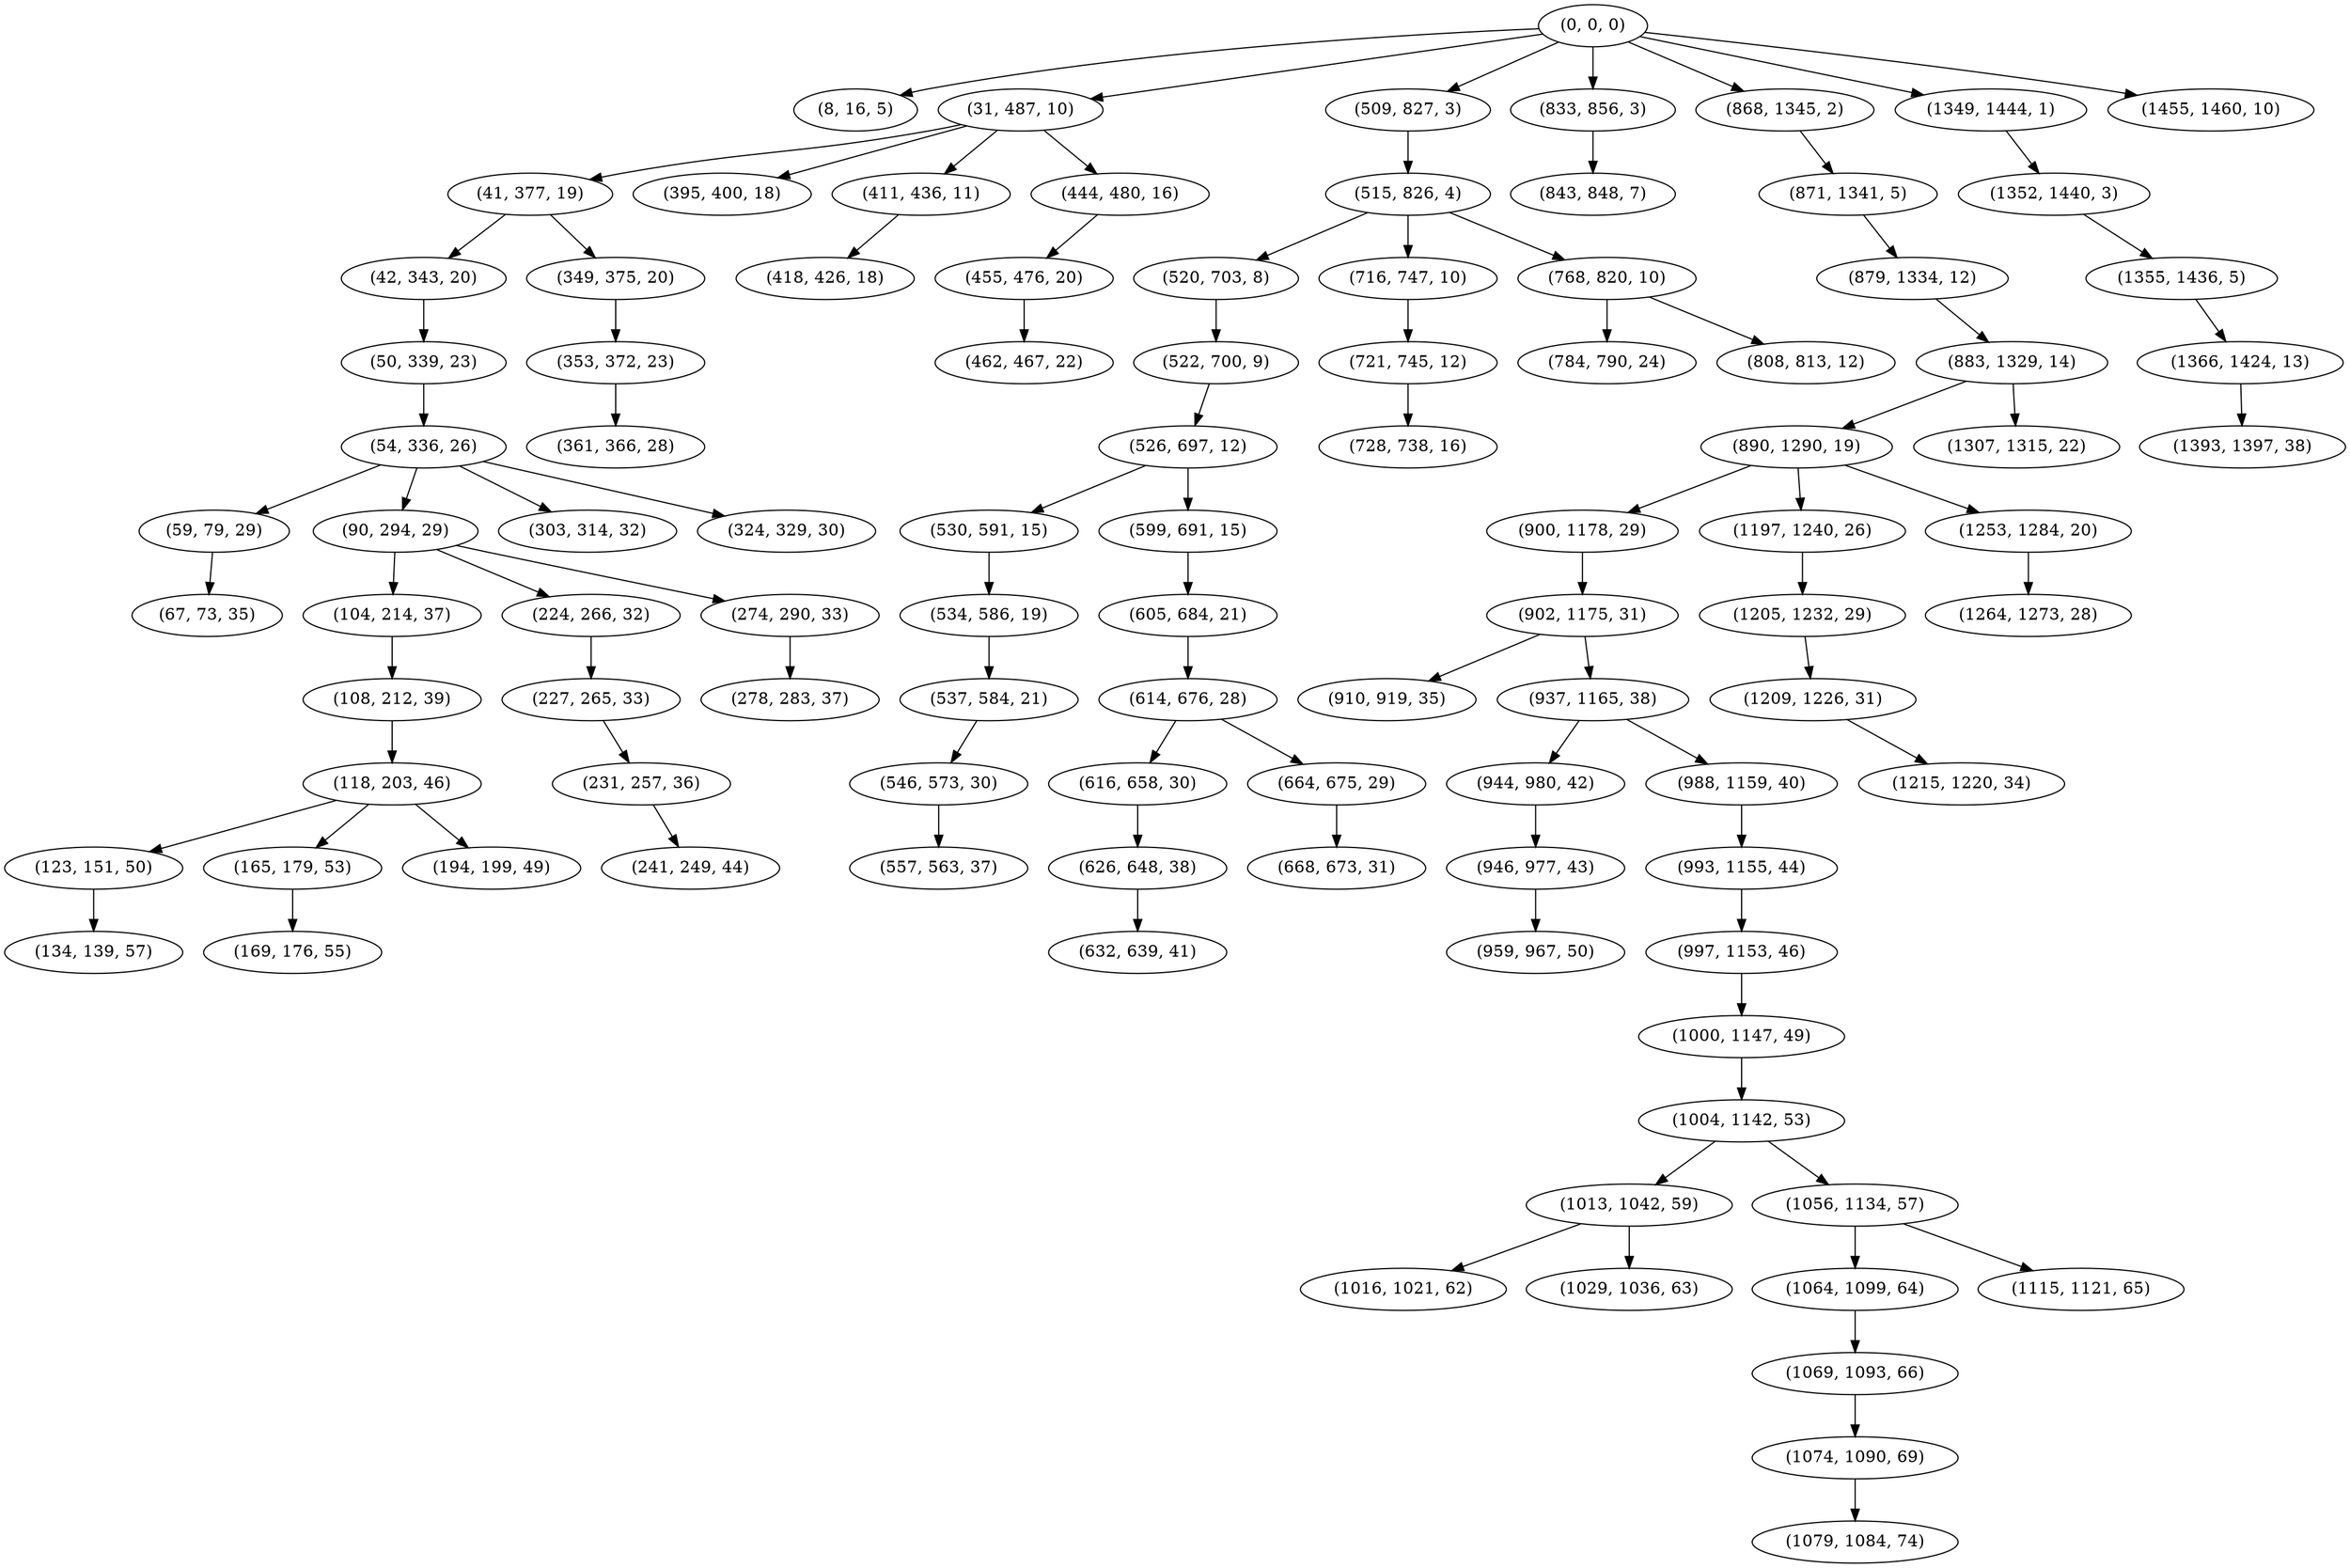 digraph tree {
    "(0, 0, 0)";
    "(8, 16, 5)";
    "(31, 487, 10)";
    "(41, 377, 19)";
    "(42, 343, 20)";
    "(50, 339, 23)";
    "(54, 336, 26)";
    "(59, 79, 29)";
    "(67, 73, 35)";
    "(90, 294, 29)";
    "(104, 214, 37)";
    "(108, 212, 39)";
    "(118, 203, 46)";
    "(123, 151, 50)";
    "(134, 139, 57)";
    "(165, 179, 53)";
    "(169, 176, 55)";
    "(194, 199, 49)";
    "(224, 266, 32)";
    "(227, 265, 33)";
    "(231, 257, 36)";
    "(241, 249, 44)";
    "(274, 290, 33)";
    "(278, 283, 37)";
    "(303, 314, 32)";
    "(324, 329, 30)";
    "(349, 375, 20)";
    "(353, 372, 23)";
    "(361, 366, 28)";
    "(395, 400, 18)";
    "(411, 436, 11)";
    "(418, 426, 18)";
    "(444, 480, 16)";
    "(455, 476, 20)";
    "(462, 467, 22)";
    "(509, 827, 3)";
    "(515, 826, 4)";
    "(520, 703, 8)";
    "(522, 700, 9)";
    "(526, 697, 12)";
    "(530, 591, 15)";
    "(534, 586, 19)";
    "(537, 584, 21)";
    "(546, 573, 30)";
    "(557, 563, 37)";
    "(599, 691, 15)";
    "(605, 684, 21)";
    "(614, 676, 28)";
    "(616, 658, 30)";
    "(626, 648, 38)";
    "(632, 639, 41)";
    "(664, 675, 29)";
    "(668, 673, 31)";
    "(716, 747, 10)";
    "(721, 745, 12)";
    "(728, 738, 16)";
    "(768, 820, 10)";
    "(784, 790, 24)";
    "(808, 813, 12)";
    "(833, 856, 3)";
    "(843, 848, 7)";
    "(868, 1345, 2)";
    "(871, 1341, 5)";
    "(879, 1334, 12)";
    "(883, 1329, 14)";
    "(890, 1290, 19)";
    "(900, 1178, 29)";
    "(902, 1175, 31)";
    "(910, 919, 35)";
    "(937, 1165, 38)";
    "(944, 980, 42)";
    "(946, 977, 43)";
    "(959, 967, 50)";
    "(988, 1159, 40)";
    "(993, 1155, 44)";
    "(997, 1153, 46)";
    "(1000, 1147, 49)";
    "(1004, 1142, 53)";
    "(1013, 1042, 59)";
    "(1016, 1021, 62)";
    "(1029, 1036, 63)";
    "(1056, 1134, 57)";
    "(1064, 1099, 64)";
    "(1069, 1093, 66)";
    "(1074, 1090, 69)";
    "(1079, 1084, 74)";
    "(1115, 1121, 65)";
    "(1197, 1240, 26)";
    "(1205, 1232, 29)";
    "(1209, 1226, 31)";
    "(1215, 1220, 34)";
    "(1253, 1284, 20)";
    "(1264, 1273, 28)";
    "(1307, 1315, 22)";
    "(1349, 1444, 1)";
    "(1352, 1440, 3)";
    "(1355, 1436, 5)";
    "(1366, 1424, 13)";
    "(1393, 1397, 38)";
    "(1455, 1460, 10)";
    "(0, 0, 0)" -> "(8, 16, 5)";
    "(0, 0, 0)" -> "(31, 487, 10)";
    "(0, 0, 0)" -> "(509, 827, 3)";
    "(0, 0, 0)" -> "(833, 856, 3)";
    "(0, 0, 0)" -> "(868, 1345, 2)";
    "(0, 0, 0)" -> "(1349, 1444, 1)";
    "(0, 0, 0)" -> "(1455, 1460, 10)";
    "(31, 487, 10)" -> "(41, 377, 19)";
    "(31, 487, 10)" -> "(395, 400, 18)";
    "(31, 487, 10)" -> "(411, 436, 11)";
    "(31, 487, 10)" -> "(444, 480, 16)";
    "(41, 377, 19)" -> "(42, 343, 20)";
    "(41, 377, 19)" -> "(349, 375, 20)";
    "(42, 343, 20)" -> "(50, 339, 23)";
    "(50, 339, 23)" -> "(54, 336, 26)";
    "(54, 336, 26)" -> "(59, 79, 29)";
    "(54, 336, 26)" -> "(90, 294, 29)";
    "(54, 336, 26)" -> "(303, 314, 32)";
    "(54, 336, 26)" -> "(324, 329, 30)";
    "(59, 79, 29)" -> "(67, 73, 35)";
    "(90, 294, 29)" -> "(104, 214, 37)";
    "(90, 294, 29)" -> "(224, 266, 32)";
    "(90, 294, 29)" -> "(274, 290, 33)";
    "(104, 214, 37)" -> "(108, 212, 39)";
    "(108, 212, 39)" -> "(118, 203, 46)";
    "(118, 203, 46)" -> "(123, 151, 50)";
    "(118, 203, 46)" -> "(165, 179, 53)";
    "(118, 203, 46)" -> "(194, 199, 49)";
    "(123, 151, 50)" -> "(134, 139, 57)";
    "(165, 179, 53)" -> "(169, 176, 55)";
    "(224, 266, 32)" -> "(227, 265, 33)";
    "(227, 265, 33)" -> "(231, 257, 36)";
    "(231, 257, 36)" -> "(241, 249, 44)";
    "(274, 290, 33)" -> "(278, 283, 37)";
    "(349, 375, 20)" -> "(353, 372, 23)";
    "(353, 372, 23)" -> "(361, 366, 28)";
    "(411, 436, 11)" -> "(418, 426, 18)";
    "(444, 480, 16)" -> "(455, 476, 20)";
    "(455, 476, 20)" -> "(462, 467, 22)";
    "(509, 827, 3)" -> "(515, 826, 4)";
    "(515, 826, 4)" -> "(520, 703, 8)";
    "(515, 826, 4)" -> "(716, 747, 10)";
    "(515, 826, 4)" -> "(768, 820, 10)";
    "(520, 703, 8)" -> "(522, 700, 9)";
    "(522, 700, 9)" -> "(526, 697, 12)";
    "(526, 697, 12)" -> "(530, 591, 15)";
    "(526, 697, 12)" -> "(599, 691, 15)";
    "(530, 591, 15)" -> "(534, 586, 19)";
    "(534, 586, 19)" -> "(537, 584, 21)";
    "(537, 584, 21)" -> "(546, 573, 30)";
    "(546, 573, 30)" -> "(557, 563, 37)";
    "(599, 691, 15)" -> "(605, 684, 21)";
    "(605, 684, 21)" -> "(614, 676, 28)";
    "(614, 676, 28)" -> "(616, 658, 30)";
    "(614, 676, 28)" -> "(664, 675, 29)";
    "(616, 658, 30)" -> "(626, 648, 38)";
    "(626, 648, 38)" -> "(632, 639, 41)";
    "(664, 675, 29)" -> "(668, 673, 31)";
    "(716, 747, 10)" -> "(721, 745, 12)";
    "(721, 745, 12)" -> "(728, 738, 16)";
    "(768, 820, 10)" -> "(784, 790, 24)";
    "(768, 820, 10)" -> "(808, 813, 12)";
    "(833, 856, 3)" -> "(843, 848, 7)";
    "(868, 1345, 2)" -> "(871, 1341, 5)";
    "(871, 1341, 5)" -> "(879, 1334, 12)";
    "(879, 1334, 12)" -> "(883, 1329, 14)";
    "(883, 1329, 14)" -> "(890, 1290, 19)";
    "(883, 1329, 14)" -> "(1307, 1315, 22)";
    "(890, 1290, 19)" -> "(900, 1178, 29)";
    "(890, 1290, 19)" -> "(1197, 1240, 26)";
    "(890, 1290, 19)" -> "(1253, 1284, 20)";
    "(900, 1178, 29)" -> "(902, 1175, 31)";
    "(902, 1175, 31)" -> "(910, 919, 35)";
    "(902, 1175, 31)" -> "(937, 1165, 38)";
    "(937, 1165, 38)" -> "(944, 980, 42)";
    "(937, 1165, 38)" -> "(988, 1159, 40)";
    "(944, 980, 42)" -> "(946, 977, 43)";
    "(946, 977, 43)" -> "(959, 967, 50)";
    "(988, 1159, 40)" -> "(993, 1155, 44)";
    "(993, 1155, 44)" -> "(997, 1153, 46)";
    "(997, 1153, 46)" -> "(1000, 1147, 49)";
    "(1000, 1147, 49)" -> "(1004, 1142, 53)";
    "(1004, 1142, 53)" -> "(1013, 1042, 59)";
    "(1004, 1142, 53)" -> "(1056, 1134, 57)";
    "(1013, 1042, 59)" -> "(1016, 1021, 62)";
    "(1013, 1042, 59)" -> "(1029, 1036, 63)";
    "(1056, 1134, 57)" -> "(1064, 1099, 64)";
    "(1056, 1134, 57)" -> "(1115, 1121, 65)";
    "(1064, 1099, 64)" -> "(1069, 1093, 66)";
    "(1069, 1093, 66)" -> "(1074, 1090, 69)";
    "(1074, 1090, 69)" -> "(1079, 1084, 74)";
    "(1197, 1240, 26)" -> "(1205, 1232, 29)";
    "(1205, 1232, 29)" -> "(1209, 1226, 31)";
    "(1209, 1226, 31)" -> "(1215, 1220, 34)";
    "(1253, 1284, 20)" -> "(1264, 1273, 28)";
    "(1349, 1444, 1)" -> "(1352, 1440, 3)";
    "(1352, 1440, 3)" -> "(1355, 1436, 5)";
    "(1355, 1436, 5)" -> "(1366, 1424, 13)";
    "(1366, 1424, 13)" -> "(1393, 1397, 38)";
}
